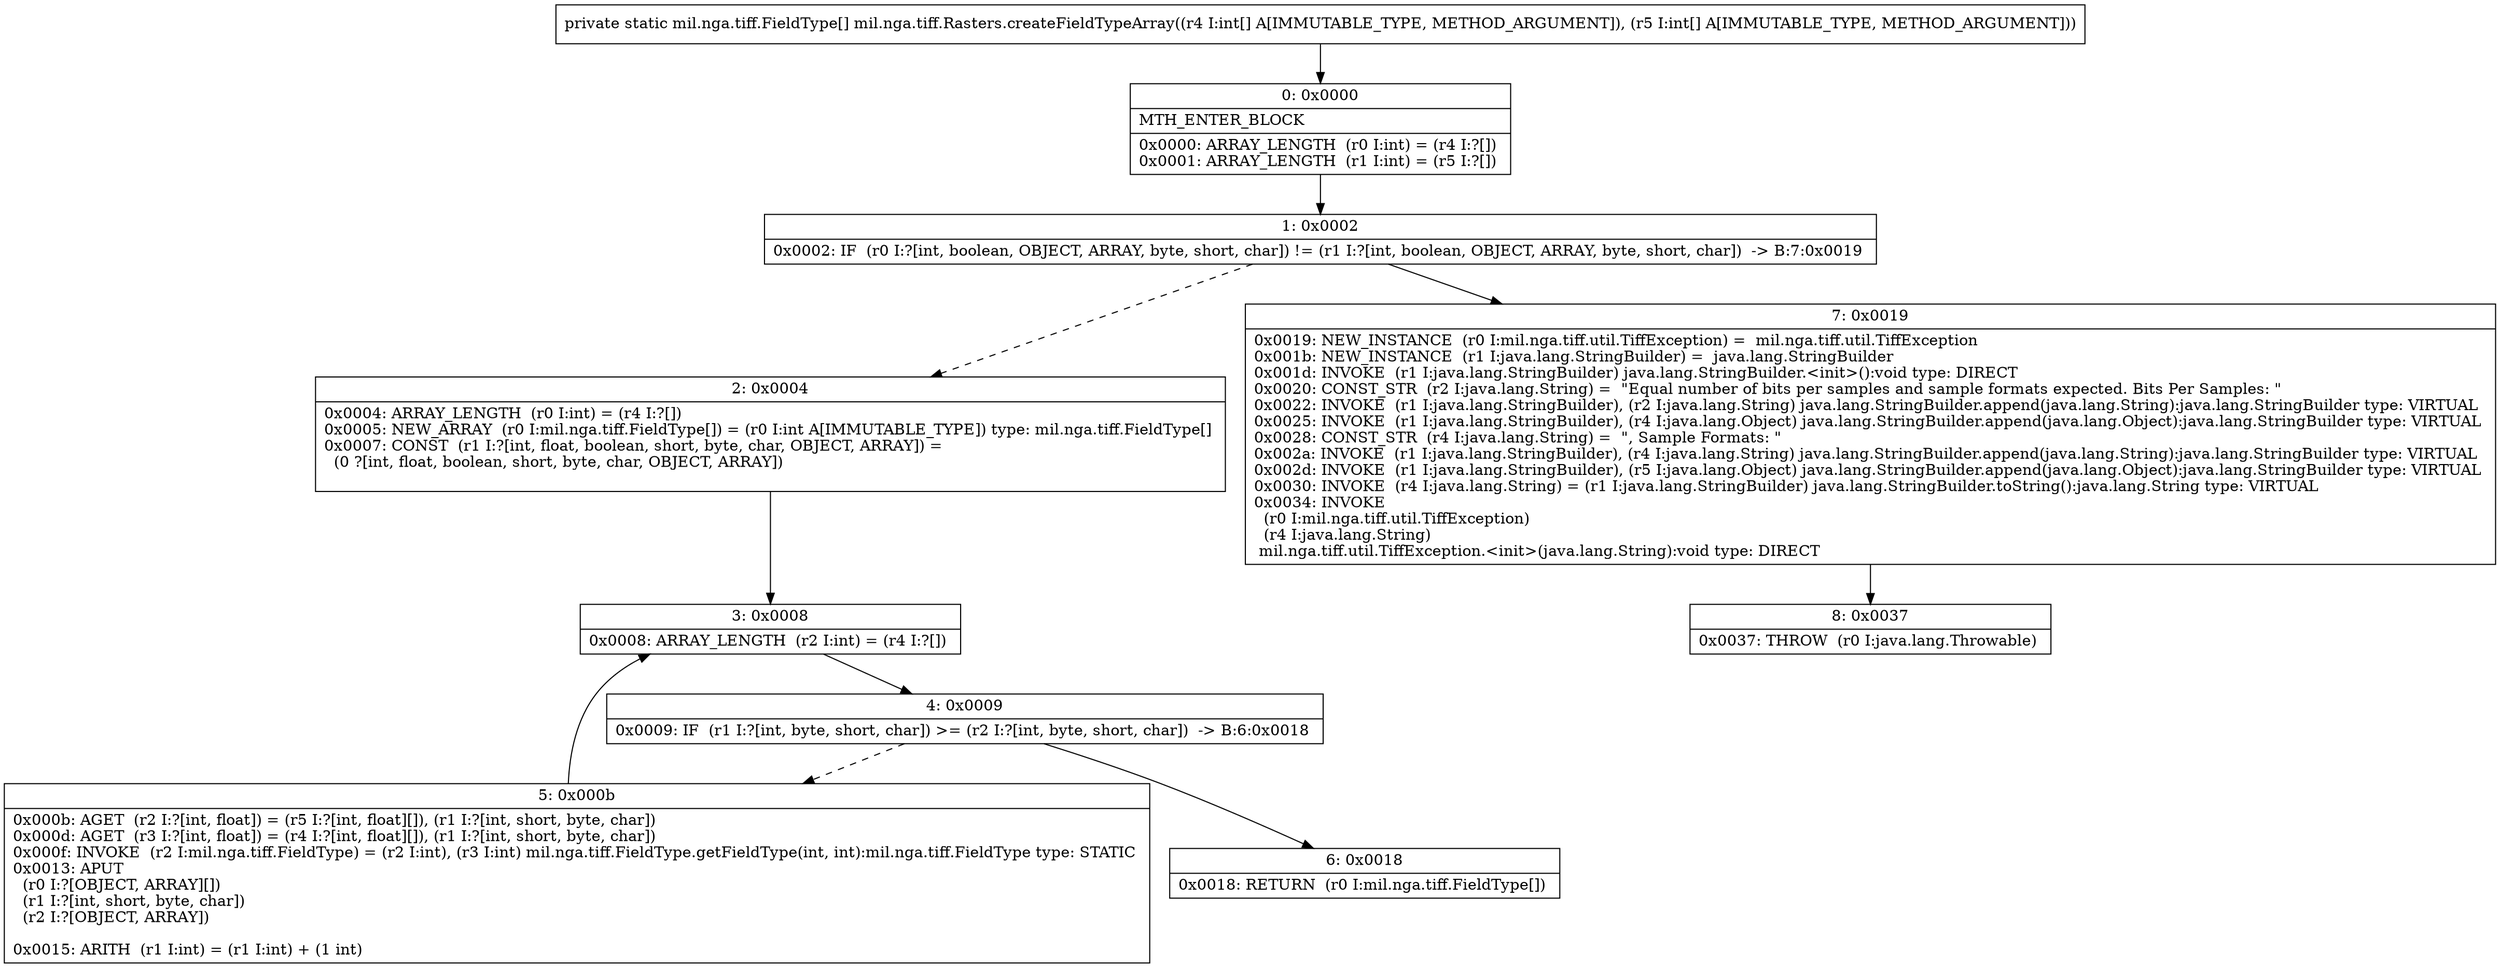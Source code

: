 digraph "CFG formil.nga.tiff.Rasters.createFieldTypeArray([I[I)[Lmil\/nga\/tiff\/FieldType;" {
Node_0 [shape=record,label="{0\:\ 0x0000|MTH_ENTER_BLOCK\l|0x0000: ARRAY_LENGTH  (r0 I:int) = (r4 I:?[]) \l0x0001: ARRAY_LENGTH  (r1 I:int) = (r5 I:?[]) \l}"];
Node_1 [shape=record,label="{1\:\ 0x0002|0x0002: IF  (r0 I:?[int, boolean, OBJECT, ARRAY, byte, short, char]) != (r1 I:?[int, boolean, OBJECT, ARRAY, byte, short, char])  \-\> B:7:0x0019 \l}"];
Node_2 [shape=record,label="{2\:\ 0x0004|0x0004: ARRAY_LENGTH  (r0 I:int) = (r4 I:?[]) \l0x0005: NEW_ARRAY  (r0 I:mil.nga.tiff.FieldType[]) = (r0 I:int A[IMMUTABLE_TYPE]) type: mil.nga.tiff.FieldType[] \l0x0007: CONST  (r1 I:?[int, float, boolean, short, byte, char, OBJECT, ARRAY]) = \l  (0 ?[int, float, boolean, short, byte, char, OBJECT, ARRAY])\l \l}"];
Node_3 [shape=record,label="{3\:\ 0x0008|0x0008: ARRAY_LENGTH  (r2 I:int) = (r4 I:?[]) \l}"];
Node_4 [shape=record,label="{4\:\ 0x0009|0x0009: IF  (r1 I:?[int, byte, short, char]) \>= (r2 I:?[int, byte, short, char])  \-\> B:6:0x0018 \l}"];
Node_5 [shape=record,label="{5\:\ 0x000b|0x000b: AGET  (r2 I:?[int, float]) = (r5 I:?[int, float][]), (r1 I:?[int, short, byte, char]) \l0x000d: AGET  (r3 I:?[int, float]) = (r4 I:?[int, float][]), (r1 I:?[int, short, byte, char]) \l0x000f: INVOKE  (r2 I:mil.nga.tiff.FieldType) = (r2 I:int), (r3 I:int) mil.nga.tiff.FieldType.getFieldType(int, int):mil.nga.tiff.FieldType type: STATIC \l0x0013: APUT  \l  (r0 I:?[OBJECT, ARRAY][])\l  (r1 I:?[int, short, byte, char])\l  (r2 I:?[OBJECT, ARRAY])\l \l0x0015: ARITH  (r1 I:int) = (r1 I:int) + (1 int) \l}"];
Node_6 [shape=record,label="{6\:\ 0x0018|0x0018: RETURN  (r0 I:mil.nga.tiff.FieldType[]) \l}"];
Node_7 [shape=record,label="{7\:\ 0x0019|0x0019: NEW_INSTANCE  (r0 I:mil.nga.tiff.util.TiffException) =  mil.nga.tiff.util.TiffException \l0x001b: NEW_INSTANCE  (r1 I:java.lang.StringBuilder) =  java.lang.StringBuilder \l0x001d: INVOKE  (r1 I:java.lang.StringBuilder) java.lang.StringBuilder.\<init\>():void type: DIRECT \l0x0020: CONST_STR  (r2 I:java.lang.String) =  \"Equal number of bits per samples and sample formats expected. Bits Per Samples: \" \l0x0022: INVOKE  (r1 I:java.lang.StringBuilder), (r2 I:java.lang.String) java.lang.StringBuilder.append(java.lang.String):java.lang.StringBuilder type: VIRTUAL \l0x0025: INVOKE  (r1 I:java.lang.StringBuilder), (r4 I:java.lang.Object) java.lang.StringBuilder.append(java.lang.Object):java.lang.StringBuilder type: VIRTUAL \l0x0028: CONST_STR  (r4 I:java.lang.String) =  \", Sample Formats: \" \l0x002a: INVOKE  (r1 I:java.lang.StringBuilder), (r4 I:java.lang.String) java.lang.StringBuilder.append(java.lang.String):java.lang.StringBuilder type: VIRTUAL \l0x002d: INVOKE  (r1 I:java.lang.StringBuilder), (r5 I:java.lang.Object) java.lang.StringBuilder.append(java.lang.Object):java.lang.StringBuilder type: VIRTUAL \l0x0030: INVOKE  (r4 I:java.lang.String) = (r1 I:java.lang.StringBuilder) java.lang.StringBuilder.toString():java.lang.String type: VIRTUAL \l0x0034: INVOKE  \l  (r0 I:mil.nga.tiff.util.TiffException)\l  (r4 I:java.lang.String)\l mil.nga.tiff.util.TiffException.\<init\>(java.lang.String):void type: DIRECT \l}"];
Node_8 [shape=record,label="{8\:\ 0x0037|0x0037: THROW  (r0 I:java.lang.Throwable) \l}"];
MethodNode[shape=record,label="{private static mil.nga.tiff.FieldType[] mil.nga.tiff.Rasters.createFieldTypeArray((r4 I:int[] A[IMMUTABLE_TYPE, METHOD_ARGUMENT]), (r5 I:int[] A[IMMUTABLE_TYPE, METHOD_ARGUMENT])) }"];
MethodNode -> Node_0;
Node_0 -> Node_1;
Node_1 -> Node_2[style=dashed];
Node_1 -> Node_7;
Node_2 -> Node_3;
Node_3 -> Node_4;
Node_4 -> Node_5[style=dashed];
Node_4 -> Node_6;
Node_5 -> Node_3;
Node_7 -> Node_8;
}

